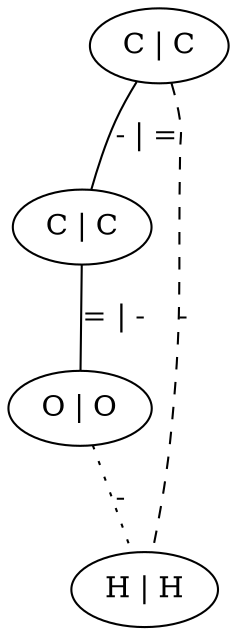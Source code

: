 graph G {
	0 [ label="C | C" ]
	1 [ label="C | C" ]
	2 [ label="O | O" ]
	3 [ label="H | H" ]
	0 -- 1 [ label="- | =" ]
	0 -- 3 [ style=dashed label="-" ]
	1 -- 2 [ label="= | -" ]
	2 -- 3 [ style=dotted label="-" ]
}
